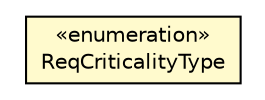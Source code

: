 #!/usr/local/bin/dot
#
# Class diagram 
# Generated by UMLGraph version R5_6-24-gf6e263 (http://www.umlgraph.org/)
#

digraph G {
	edge [fontname="Helvetica",fontsize=10,labelfontname="Helvetica",labelfontsize=10];
	node [fontname="Helvetica",fontsize=10,shape=plaintext];
	nodesep=0.25;
	ranksep=0.5;
	// org.universAAL.middleware.deploymanager.uapp.model.ReqCriticalityType
	c6998417 [label=<<table title="org.universAAL.middleware.deploymanager.uapp.model.ReqCriticalityType" border="0" cellborder="1" cellspacing="0" cellpadding="2" port="p" bgcolor="lemonChiffon" href="./ReqCriticalityType.html">
		<tr><td><table border="0" cellspacing="0" cellpadding="1">
<tr><td align="center" balign="center"> &#171;enumeration&#187; </td></tr>
<tr><td align="center" balign="center"> ReqCriticalityType </td></tr>
		</table></td></tr>
		</table>>, URL="./ReqCriticalityType.html", fontname="Helvetica", fontcolor="black", fontsize=10.0];
}

